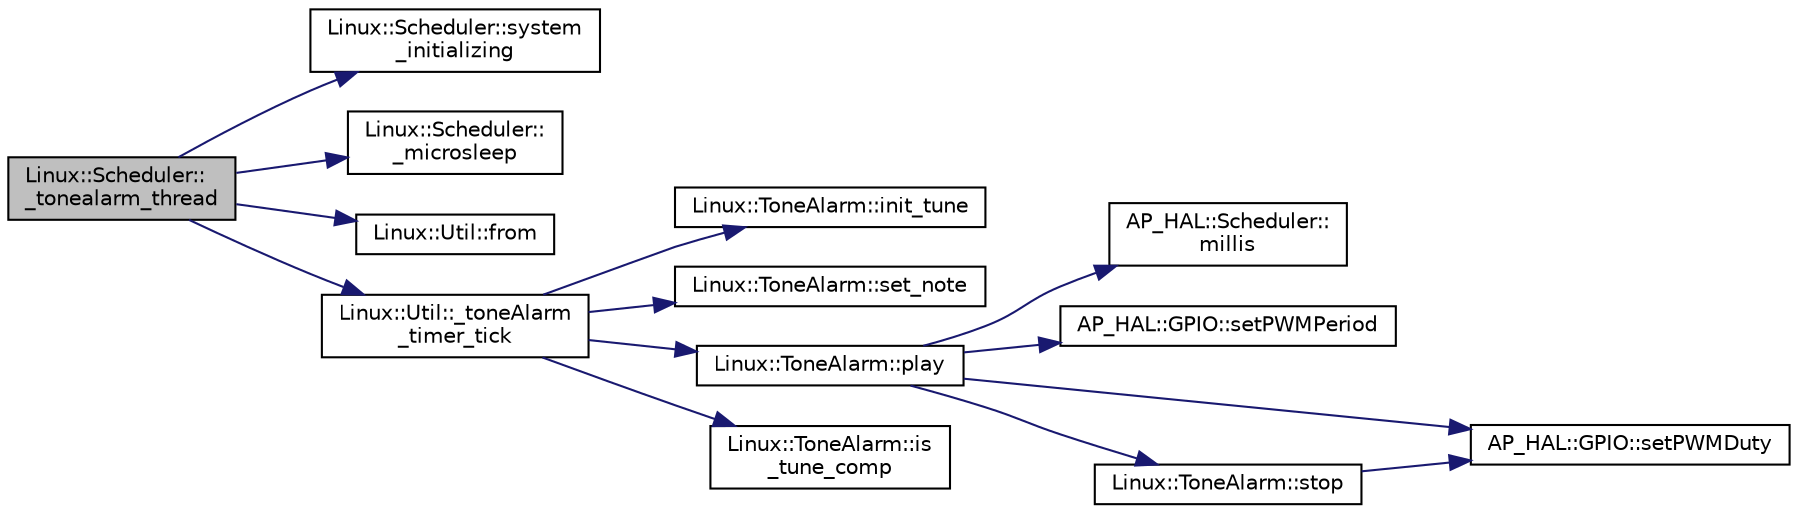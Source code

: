 digraph "Linux::Scheduler::_tonealarm_thread"
{
 // INTERACTIVE_SVG=YES
  edge [fontname="Helvetica",fontsize="10",labelfontname="Helvetica",labelfontsize="10"];
  node [fontname="Helvetica",fontsize="10",shape=record];
  rankdir="LR";
  Node1 [label="Linux::Scheduler::\l_tonealarm_thread",height=0.2,width=0.4,color="black", fillcolor="grey75", style="filled", fontcolor="black"];
  Node1 -> Node2 [color="midnightblue",fontsize="10",style="solid",fontname="Helvetica"];
  Node2 [label="Linux::Scheduler::system\l_initializing",height=0.2,width=0.4,color="black", fillcolor="white", style="filled",URL="$classLinux_1_1Scheduler.html#a42bde14b5d9bc249cb2baec4355d41b6"];
  Node1 -> Node3 [color="midnightblue",fontsize="10",style="solid",fontname="Helvetica"];
  Node3 [label="Linux::Scheduler::\l_microsleep",height=0.2,width=0.4,color="black", fillcolor="white", style="filled",URL="$classLinux_1_1Scheduler.html#a9a68d88ebd7e59352fc0b4566e8ef486"];
  Node1 -> Node4 [color="midnightblue",fontsize="10",style="solid",fontname="Helvetica"];
  Node4 [label="Linux::Util::from",height=0.2,width=0.4,color="black", fillcolor="white", style="filled",URL="$classLinux_1_1Util.html#addd6070e02a90ee0a7063f0c3db4fecc"];
  Node1 -> Node5 [color="midnightblue",fontsize="10",style="solid",fontname="Helvetica"];
  Node5 [label="Linux::Util::_toneAlarm\l_timer_tick",height=0.2,width=0.4,color="black", fillcolor="white", style="filled",URL="$classLinux_1_1Util.html#a0fa44607a6a7031ff079037d769c7e0f"];
  Node5 -> Node6 [color="midnightblue",fontsize="10",style="solid",fontname="Helvetica"];
  Node6 [label="Linux::ToneAlarm::init_tune",height=0.2,width=0.4,color="black", fillcolor="white", style="filled",URL="$classLinux_1_1ToneAlarm.html#ac8ba9147d0178f6c7c4601f1022741e1"];
  Node5 -> Node7 [color="midnightblue",fontsize="10",style="solid",fontname="Helvetica"];
  Node7 [label="Linux::ToneAlarm::set_note",height=0.2,width=0.4,color="black", fillcolor="white", style="filled",URL="$classLinux_1_1ToneAlarm.html#af3af5221ad8213856c457a0af62a055c"];
  Node5 -> Node8 [color="midnightblue",fontsize="10",style="solid",fontname="Helvetica"];
  Node8 [label="Linux::ToneAlarm::play",height=0.2,width=0.4,color="black", fillcolor="white", style="filled",URL="$classLinux_1_1ToneAlarm.html#a397b7e793fa1026d00205f539106d653"];
  Node8 -> Node9 [color="midnightblue",fontsize="10",style="solid",fontname="Helvetica"];
  Node9 [label="AP_HAL::Scheduler::\lmillis",height=0.2,width=0.4,color="black", fillcolor="white", style="filled",URL="$classAP__HAL_1_1Scheduler.html#a26b68339fc68a562d8d3a1238d0ec8c1"];
  Node8 -> Node10 [color="midnightblue",fontsize="10",style="solid",fontname="Helvetica"];
  Node10 [label="AP_HAL::GPIO::setPWMPeriod",height=0.2,width=0.4,color="black", fillcolor="white", style="filled",URL="$classAP__HAL_1_1GPIO.html#a8e7e0e7649cdab25e6d06f14d9d3398e"];
  Node8 -> Node11 [color="midnightblue",fontsize="10",style="solid",fontname="Helvetica"];
  Node11 [label="AP_HAL::GPIO::setPWMDuty",height=0.2,width=0.4,color="black", fillcolor="white", style="filled",URL="$classAP__HAL_1_1GPIO.html#ac71c5f61f8ec42df31d7d182d2608156"];
  Node8 -> Node12 [color="midnightblue",fontsize="10",style="solid",fontname="Helvetica"];
  Node12 [label="Linux::ToneAlarm::stop",height=0.2,width=0.4,color="black", fillcolor="white", style="filled",URL="$classLinux_1_1ToneAlarm.html#ab53fe81105dd427f3309e0e054e8002a"];
  Node12 -> Node11 [color="midnightblue",fontsize="10",style="solid",fontname="Helvetica"];
  Node5 -> Node13 [color="midnightblue",fontsize="10",style="solid",fontname="Helvetica"];
  Node13 [label="Linux::ToneAlarm::is\l_tune_comp",height=0.2,width=0.4,color="black", fillcolor="white", style="filled",URL="$classLinux_1_1ToneAlarm.html#acd1fa87718d7e340d5ed849a1133bcb4"];
}
